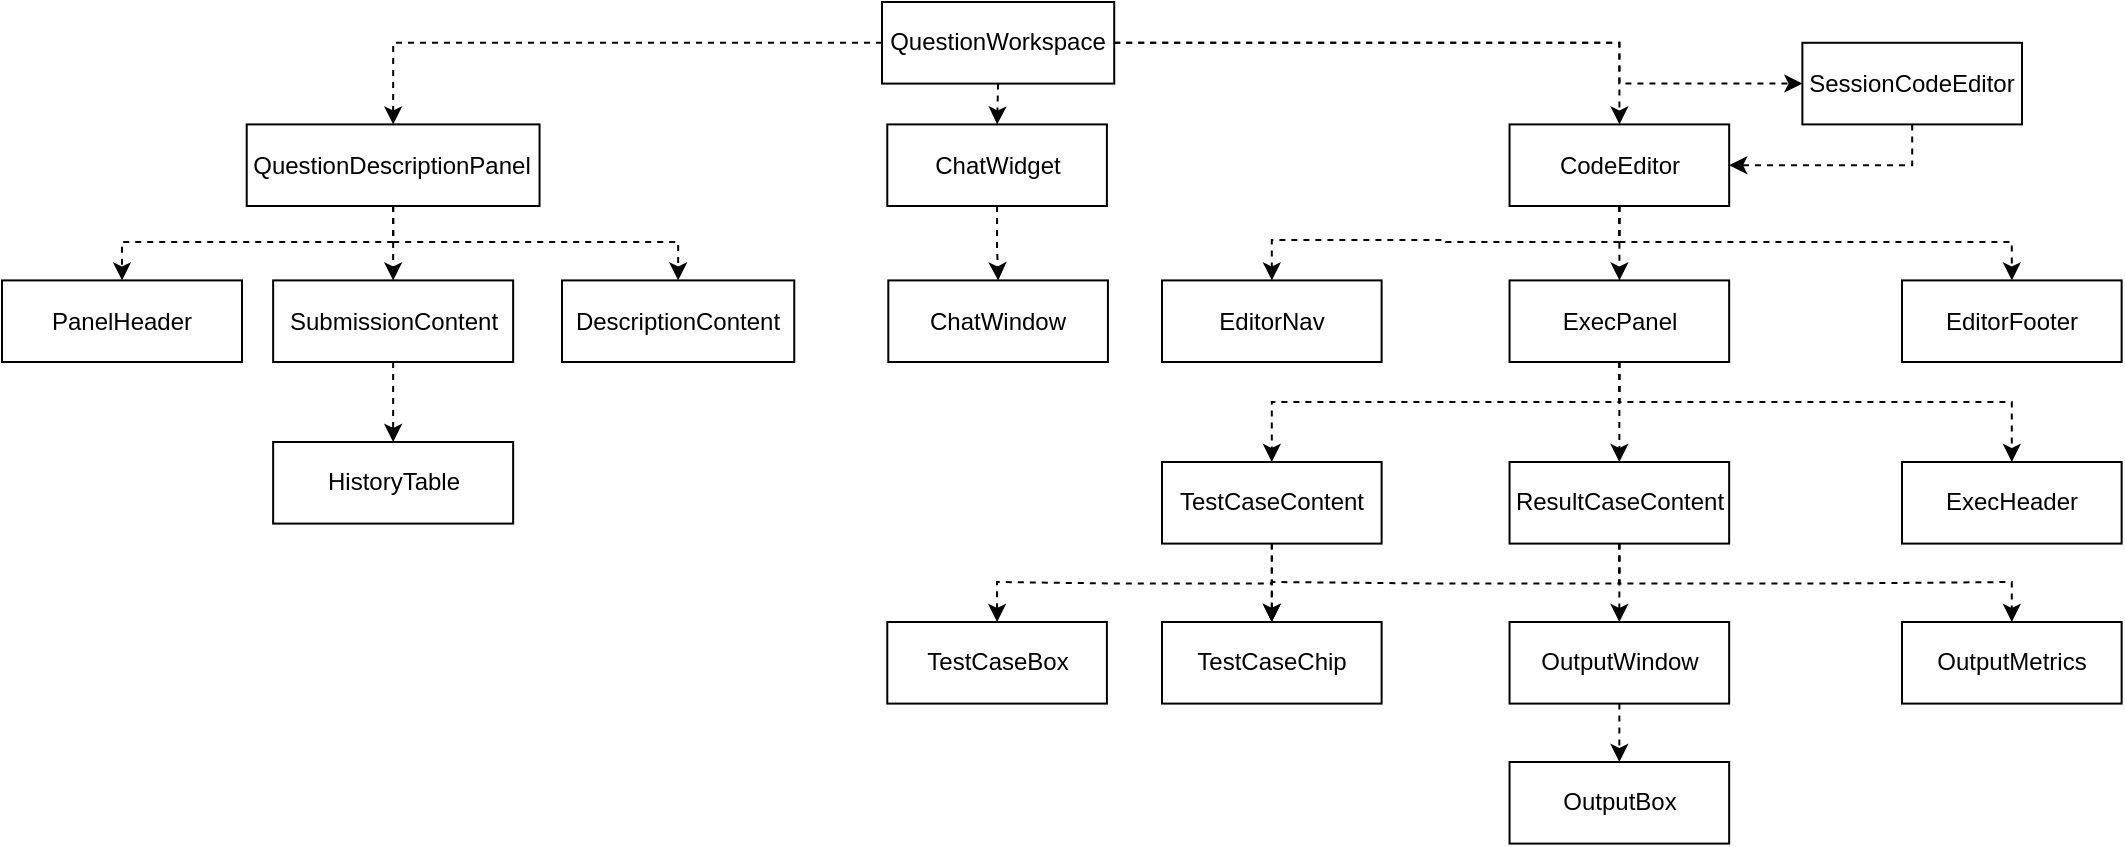 <mxfile version="22.1.1" type="device">
  <diagram id="C5RBs43oDa-KdzZeNtuy" name="Page-1">
    <mxGraphModel dx="1195" dy="632" grid="1" gridSize="10" guides="1" tooltips="1" connect="1" arrows="1" fold="1" page="1" pageScale="1" pageWidth="1169" pageHeight="827" math="0" shadow="0">
      <root>
        <mxCell id="WIyWlLk6GJQsqaUBKTNV-0" />
        <mxCell id="WIyWlLk6GJQsqaUBKTNV-1" parent="WIyWlLk6GJQsqaUBKTNV-0" />
        <mxCell id="979sxYHgOyVCNlJxATBu-0" value="QuestionWorkspace" style="rounded=0;whiteSpace=wrap;html=1;" parent="WIyWlLk6GJQsqaUBKTNV-1" vertex="1">
          <mxGeometry x="520" y="30" width="116.11" height="40.8" as="geometry" />
        </mxCell>
        <mxCell id="F5AYVyZlXqpGjB5M085l-21" style="edgeStyle=orthogonalEdgeStyle;rounded=0;orthogonalLoop=1;jettySize=auto;html=1;exitX=0.5;exitY=1;exitDx=0;exitDy=0;entryX=0.5;entryY=0;entryDx=0;entryDy=0;dashed=1;" edge="1" parent="WIyWlLk6GJQsqaUBKTNV-1" source="979sxYHgOyVCNlJxATBu-1" target="F5AYVyZlXqpGjB5M085l-19">
          <mxGeometry relative="1" as="geometry">
            <Array as="points">
              <mxPoint x="889" y="150" />
              <mxPoint x="1085" y="150" />
            </Array>
          </mxGeometry>
        </mxCell>
        <mxCell id="F5AYVyZlXqpGjB5M085l-22" value="" style="edgeStyle=orthogonalEdgeStyle;rounded=0;orthogonalLoop=1;jettySize=auto;html=1;dashed=1;" edge="1" parent="WIyWlLk6GJQsqaUBKTNV-1" source="979sxYHgOyVCNlJxATBu-1" target="F5AYVyZlXqpGjB5M085l-20">
          <mxGeometry relative="1" as="geometry" />
        </mxCell>
        <mxCell id="F5AYVyZlXqpGjB5M085l-23" style="edgeStyle=orthogonalEdgeStyle;rounded=0;orthogonalLoop=1;jettySize=auto;html=1;exitX=0.5;exitY=1;exitDx=0;exitDy=0;entryX=0.5;entryY=0;entryDx=0;entryDy=0;dashed=1;" edge="1" parent="WIyWlLk6GJQsqaUBKTNV-1" source="979sxYHgOyVCNlJxATBu-1" target="F5AYVyZlXqpGjB5M085l-18">
          <mxGeometry relative="1" as="geometry">
            <Array as="points">
              <mxPoint x="889" y="150" />
              <mxPoint x="802" y="150" />
              <mxPoint x="715" y="149" />
            </Array>
          </mxGeometry>
        </mxCell>
        <mxCell id="979sxYHgOyVCNlJxATBu-1" value="CodeEditor" style="rounded=0;whiteSpace=wrap;html=1;" parent="WIyWlLk6GJQsqaUBKTNV-1" vertex="1">
          <mxGeometry x="833.774" y="91.2" width="109.811" height="40.8" as="geometry" />
        </mxCell>
        <mxCell id="979sxYHgOyVCNlJxATBu-2" style="edgeStyle=orthogonalEdgeStyle;rounded=0;orthogonalLoop=1;jettySize=auto;html=1;exitX=1;exitY=0.5;exitDx=0;exitDy=0;dashed=1;" parent="WIyWlLk6GJQsqaUBKTNV-1" source="979sxYHgOyVCNlJxATBu-0" target="979sxYHgOyVCNlJxATBu-1" edge="1">
          <mxGeometry relative="1" as="geometry" />
        </mxCell>
        <mxCell id="979sxYHgOyVCNlJxATBu-4" value="ChatWidget" style="rounded=0;whiteSpace=wrap;html=1;" parent="WIyWlLk6GJQsqaUBKTNV-1" vertex="1">
          <mxGeometry x="522.642" y="91.2" width="109.811" height="40.8" as="geometry" />
        </mxCell>
        <mxCell id="979sxYHgOyVCNlJxATBu-8" style="edgeStyle=orthogonalEdgeStyle;rounded=0;orthogonalLoop=1;jettySize=auto;html=1;exitX=0.5;exitY=1;exitDx=0;exitDy=0;entryX=0.5;entryY=0;entryDx=0;entryDy=0;dashed=1;" parent="WIyWlLk6GJQsqaUBKTNV-1" source="979sxYHgOyVCNlJxATBu-0" target="979sxYHgOyVCNlJxATBu-4" edge="1">
          <mxGeometry relative="1" as="geometry" />
        </mxCell>
        <mxCell id="F5AYVyZlXqpGjB5M085l-12" style="edgeStyle=orthogonalEdgeStyle;rounded=0;orthogonalLoop=1;jettySize=auto;html=1;exitX=0.5;exitY=1;exitDx=0;exitDy=0;entryX=0.5;entryY=0;entryDx=0;entryDy=0;dashed=1;" edge="1" parent="WIyWlLk6GJQsqaUBKTNV-1" source="979sxYHgOyVCNlJxATBu-9" target="F5AYVyZlXqpGjB5M085l-8">
          <mxGeometry relative="1" as="geometry" />
        </mxCell>
        <mxCell id="F5AYVyZlXqpGjB5M085l-13" style="edgeStyle=orthogonalEdgeStyle;rounded=0;orthogonalLoop=1;jettySize=auto;html=1;exitX=0.5;exitY=1;exitDx=0;exitDy=0;entryX=0.5;entryY=0;entryDx=0;entryDy=0;dashed=1;" edge="1" parent="WIyWlLk6GJQsqaUBKTNV-1" source="979sxYHgOyVCNlJxATBu-9" target="F5AYVyZlXqpGjB5M085l-10">
          <mxGeometry relative="1" as="geometry">
            <Array as="points">
              <mxPoint x="276" y="150" />
              <mxPoint x="140" y="150" />
            </Array>
          </mxGeometry>
        </mxCell>
        <mxCell id="F5AYVyZlXqpGjB5M085l-14" style="edgeStyle=orthogonalEdgeStyle;rounded=0;orthogonalLoop=1;jettySize=auto;html=1;exitX=0.5;exitY=1;exitDx=0;exitDy=0;entryX=0.5;entryY=0;entryDx=0;entryDy=0;dashed=1;" edge="1" parent="WIyWlLk6GJQsqaUBKTNV-1" source="979sxYHgOyVCNlJxATBu-9" target="F5AYVyZlXqpGjB5M085l-7">
          <mxGeometry relative="1" as="geometry">
            <Array as="points">
              <mxPoint x="276" y="150" />
              <mxPoint x="418" y="150" />
            </Array>
          </mxGeometry>
        </mxCell>
        <mxCell id="979sxYHgOyVCNlJxATBu-9" value="QuestionDescriptionPanel" style="rounded=0;whiteSpace=wrap;html=1;" parent="WIyWlLk6GJQsqaUBKTNV-1" vertex="1">
          <mxGeometry x="202.358" y="91.2" width="146.415" height="40.8" as="geometry" />
        </mxCell>
        <mxCell id="979sxYHgOyVCNlJxATBu-10" style="edgeStyle=orthogonalEdgeStyle;rounded=0;orthogonalLoop=1;jettySize=auto;html=1;exitX=0;exitY=0.5;exitDx=0;exitDy=0;entryX=0.5;entryY=0;entryDx=0;entryDy=0;dashed=1;" parent="WIyWlLk6GJQsqaUBKTNV-1" source="979sxYHgOyVCNlJxATBu-0" target="979sxYHgOyVCNlJxATBu-9" edge="1">
          <mxGeometry relative="1" as="geometry" />
        </mxCell>
        <mxCell id="F5AYVyZlXqpGjB5M085l-0" value="ChatWindow" style="rounded=0;whiteSpace=wrap;html=1;" vertex="1" parent="WIyWlLk6GJQsqaUBKTNV-1">
          <mxGeometry x="523.152" y="169.2" width="109.811" height="40.8" as="geometry" />
        </mxCell>
        <mxCell id="F5AYVyZlXqpGjB5M085l-1" style="edgeStyle=orthogonalEdgeStyle;rounded=0;orthogonalLoop=1;jettySize=auto;html=1;exitX=0.5;exitY=1;exitDx=0;exitDy=0;dashed=1;" edge="1" parent="WIyWlLk6GJQsqaUBKTNV-1" source="979sxYHgOyVCNlJxATBu-4" target="F5AYVyZlXqpGjB5M085l-0">
          <mxGeometry relative="1" as="geometry" />
        </mxCell>
        <mxCell id="F5AYVyZlXqpGjB5M085l-6" style="edgeStyle=orthogonalEdgeStyle;rounded=0;orthogonalLoop=1;jettySize=auto;html=1;exitX=0.5;exitY=1;exitDx=0;exitDy=0;entryX=1;entryY=0.5;entryDx=0;entryDy=0;dashed=1;" edge="1" parent="WIyWlLk6GJQsqaUBKTNV-1" source="F5AYVyZlXqpGjB5M085l-4" target="979sxYHgOyVCNlJxATBu-1">
          <mxGeometry relative="1" as="geometry" />
        </mxCell>
        <mxCell id="F5AYVyZlXqpGjB5M085l-4" value="SessionCodeEditor" style="rounded=0;whiteSpace=wrap;html=1;" vertex="1" parent="WIyWlLk6GJQsqaUBKTNV-1">
          <mxGeometry x="980.189" y="50.4" width="109.811" height="40.8" as="geometry" />
        </mxCell>
        <mxCell id="F5AYVyZlXqpGjB5M085l-5" style="edgeStyle=orthogonalEdgeStyle;rounded=0;orthogonalLoop=1;jettySize=auto;html=1;exitX=1;exitY=0.5;exitDx=0;exitDy=0;entryX=0;entryY=0.5;entryDx=0;entryDy=0;dashed=1;" edge="1" parent="WIyWlLk6GJQsqaUBKTNV-1" source="979sxYHgOyVCNlJxATBu-0" target="F5AYVyZlXqpGjB5M085l-4">
          <mxGeometry relative="1" as="geometry">
            <Array as="points">
              <mxPoint x="888.679" y="50.4" />
              <mxPoint x="888.679" y="70.8" />
            </Array>
          </mxGeometry>
        </mxCell>
        <mxCell id="F5AYVyZlXqpGjB5M085l-7" value="DescriptionContent" style="rounded=0;whiteSpace=wrap;html=1;" vertex="1" parent="WIyWlLk6GJQsqaUBKTNV-1">
          <mxGeometry x="360" y="169.2" width="116.13" height="40.8" as="geometry" />
        </mxCell>
        <mxCell id="F5AYVyZlXqpGjB5M085l-17" value="" style="edgeStyle=orthogonalEdgeStyle;rounded=0;orthogonalLoop=1;jettySize=auto;html=1;dashed=1;" edge="1" parent="WIyWlLk6GJQsqaUBKTNV-1" source="F5AYVyZlXqpGjB5M085l-8" target="F5AYVyZlXqpGjB5M085l-15">
          <mxGeometry relative="1" as="geometry" />
        </mxCell>
        <mxCell id="F5AYVyZlXqpGjB5M085l-8" value="SubmissionContent" style="rounded=0;whiteSpace=wrap;html=1;" vertex="1" parent="WIyWlLk6GJQsqaUBKTNV-1">
          <mxGeometry x="215.57" y="169.2" width="120" height="40.8" as="geometry" />
        </mxCell>
        <mxCell id="F5AYVyZlXqpGjB5M085l-10" value="PanelHeader" style="rounded=0;whiteSpace=wrap;html=1;" vertex="1" parent="WIyWlLk6GJQsqaUBKTNV-1">
          <mxGeometry x="80" y="169.2" width="120" height="40.8" as="geometry" />
        </mxCell>
        <mxCell id="F5AYVyZlXqpGjB5M085l-15" value="HistoryTable" style="rounded=0;whiteSpace=wrap;html=1;" vertex="1" parent="WIyWlLk6GJQsqaUBKTNV-1">
          <mxGeometry x="215.57" y="250" width="120" height="40.8" as="geometry" />
        </mxCell>
        <mxCell id="F5AYVyZlXqpGjB5M085l-18" value="EditorNav" style="rounded=0;whiteSpace=wrap;html=1;" vertex="1" parent="WIyWlLk6GJQsqaUBKTNV-1">
          <mxGeometry x="660.002" y="169.2" width="109.811" height="40.8" as="geometry" />
        </mxCell>
        <mxCell id="F5AYVyZlXqpGjB5M085l-19" value="EditorFooter" style="rounded=0;whiteSpace=wrap;html=1;" vertex="1" parent="WIyWlLk6GJQsqaUBKTNV-1">
          <mxGeometry x="1030.002" y="169.2" width="109.811" height="40.8" as="geometry" />
        </mxCell>
        <mxCell id="F5AYVyZlXqpGjB5M085l-27" style="edgeStyle=orthogonalEdgeStyle;rounded=0;orthogonalLoop=1;jettySize=auto;html=1;exitX=0.5;exitY=1;exitDx=0;exitDy=0;entryX=0.5;entryY=0;entryDx=0;entryDy=0;dashed=1;" edge="1" parent="WIyWlLk6GJQsqaUBKTNV-1" source="F5AYVyZlXqpGjB5M085l-20" target="F5AYVyZlXqpGjB5M085l-26">
          <mxGeometry relative="1" as="geometry">
            <Array as="points">
              <mxPoint x="889" y="230" />
              <mxPoint x="1085" y="230" />
            </Array>
          </mxGeometry>
        </mxCell>
        <mxCell id="F5AYVyZlXqpGjB5M085l-28" style="edgeStyle=orthogonalEdgeStyle;rounded=0;orthogonalLoop=1;jettySize=auto;html=1;exitX=0.5;exitY=1;exitDx=0;exitDy=0;entryX=0.5;entryY=0;entryDx=0;entryDy=0;dashed=1;" edge="1" parent="WIyWlLk6GJQsqaUBKTNV-1" source="F5AYVyZlXqpGjB5M085l-20" target="F5AYVyZlXqpGjB5M085l-25">
          <mxGeometry relative="1" as="geometry" />
        </mxCell>
        <mxCell id="F5AYVyZlXqpGjB5M085l-29" style="edgeStyle=orthogonalEdgeStyle;rounded=0;orthogonalLoop=1;jettySize=auto;html=1;exitX=0.5;exitY=1;exitDx=0;exitDy=0;entryX=0.5;entryY=0;entryDx=0;entryDy=0;dashed=1;" edge="1" parent="WIyWlLk6GJQsqaUBKTNV-1" source="F5AYVyZlXqpGjB5M085l-20" target="F5AYVyZlXqpGjB5M085l-24">
          <mxGeometry relative="1" as="geometry">
            <Array as="points">
              <mxPoint x="889" y="230" />
              <mxPoint x="715" y="230" />
            </Array>
          </mxGeometry>
        </mxCell>
        <mxCell id="F5AYVyZlXqpGjB5M085l-20" value="ExecPanel" style="rounded=0;whiteSpace=wrap;html=1;" vertex="1" parent="WIyWlLk6GJQsqaUBKTNV-1">
          <mxGeometry x="833.772" y="169.2" width="109.811" height="40.8" as="geometry" />
        </mxCell>
        <mxCell id="F5AYVyZlXqpGjB5M085l-34" style="edgeStyle=orthogonalEdgeStyle;rounded=0;orthogonalLoop=1;jettySize=auto;html=1;exitX=0.5;exitY=1;exitDx=0;exitDy=0;entryX=0.5;entryY=0;entryDx=0;entryDy=0;dashed=1;" edge="1" parent="WIyWlLk6GJQsqaUBKTNV-1" source="F5AYVyZlXqpGjB5M085l-24" target="F5AYVyZlXqpGjB5M085l-30">
          <mxGeometry relative="1" as="geometry" />
        </mxCell>
        <mxCell id="F5AYVyZlXqpGjB5M085l-35" style="edgeStyle=orthogonalEdgeStyle;rounded=0;orthogonalLoop=1;jettySize=auto;html=1;exitX=0.5;exitY=1;exitDx=0;exitDy=0;entryX=0.5;entryY=0;entryDx=0;entryDy=0;dashed=1;" edge="1" parent="WIyWlLk6GJQsqaUBKTNV-1" source="F5AYVyZlXqpGjB5M085l-24" target="F5AYVyZlXqpGjB5M085l-31">
          <mxGeometry relative="1" as="geometry" />
        </mxCell>
        <mxCell id="F5AYVyZlXqpGjB5M085l-24" value="TestCaseContent" style="rounded=0;whiteSpace=wrap;html=1;" vertex="1" parent="WIyWlLk6GJQsqaUBKTNV-1">
          <mxGeometry x="660.002" y="260" width="109.811" height="40.8" as="geometry" />
        </mxCell>
        <mxCell id="F5AYVyZlXqpGjB5M085l-36" style="edgeStyle=orthogonalEdgeStyle;rounded=0;orthogonalLoop=1;jettySize=auto;html=1;exitX=0.5;exitY=1;exitDx=0;exitDy=0;entryX=0.5;entryY=0;entryDx=0;entryDy=0;dashed=1;" edge="1" parent="WIyWlLk6GJQsqaUBKTNV-1" source="F5AYVyZlXqpGjB5M085l-25" target="F5AYVyZlXqpGjB5M085l-31">
          <mxGeometry relative="1" as="geometry" />
        </mxCell>
        <mxCell id="F5AYVyZlXqpGjB5M085l-37" style="edgeStyle=orthogonalEdgeStyle;rounded=0;orthogonalLoop=1;jettySize=auto;html=1;exitX=0.5;exitY=1;exitDx=0;exitDy=0;entryX=0.5;entryY=0;entryDx=0;entryDy=0;dashed=1;" edge="1" parent="WIyWlLk6GJQsqaUBKTNV-1" source="F5AYVyZlXqpGjB5M085l-25" target="F5AYVyZlXqpGjB5M085l-32">
          <mxGeometry relative="1" as="geometry" />
        </mxCell>
        <mxCell id="F5AYVyZlXqpGjB5M085l-38" style="edgeStyle=orthogonalEdgeStyle;rounded=0;orthogonalLoop=1;jettySize=auto;html=1;exitX=0.5;exitY=1;exitDx=0;exitDy=0;entryX=0.5;entryY=0;entryDx=0;entryDy=0;dashed=1;" edge="1" parent="WIyWlLk6GJQsqaUBKTNV-1" source="F5AYVyZlXqpGjB5M085l-25" target="F5AYVyZlXqpGjB5M085l-33">
          <mxGeometry relative="1" as="geometry" />
        </mxCell>
        <mxCell id="F5AYVyZlXqpGjB5M085l-25" value="ResultCaseContent" style="rounded=0;whiteSpace=wrap;html=1;" vertex="1" parent="WIyWlLk6GJQsqaUBKTNV-1">
          <mxGeometry x="833.772" y="260" width="109.811" height="40.8" as="geometry" />
        </mxCell>
        <mxCell id="F5AYVyZlXqpGjB5M085l-26" value="ExecHeader" style="rounded=0;whiteSpace=wrap;html=1;" vertex="1" parent="WIyWlLk6GJQsqaUBKTNV-1">
          <mxGeometry x="1030.002" y="260" width="109.811" height="40.8" as="geometry" />
        </mxCell>
        <mxCell id="F5AYVyZlXqpGjB5M085l-30" value="TestCaseBox" style="rounded=0;whiteSpace=wrap;html=1;" vertex="1" parent="WIyWlLk6GJQsqaUBKTNV-1">
          <mxGeometry x="522.642" y="340" width="109.811" height="40.8" as="geometry" />
        </mxCell>
        <mxCell id="F5AYVyZlXqpGjB5M085l-31" value="TestCaseChip" style="rounded=0;whiteSpace=wrap;html=1;" vertex="1" parent="WIyWlLk6GJQsqaUBKTNV-1">
          <mxGeometry x="660.002" y="340" width="109.811" height="40.8" as="geometry" />
        </mxCell>
        <mxCell id="F5AYVyZlXqpGjB5M085l-40" style="edgeStyle=orthogonalEdgeStyle;rounded=0;orthogonalLoop=1;jettySize=auto;html=1;exitX=0.5;exitY=1;exitDx=0;exitDy=0;entryX=0.5;entryY=0;entryDx=0;entryDy=0;dashed=1;" edge="1" parent="WIyWlLk6GJQsqaUBKTNV-1" source="F5AYVyZlXqpGjB5M085l-32" target="F5AYVyZlXqpGjB5M085l-39">
          <mxGeometry relative="1" as="geometry" />
        </mxCell>
        <mxCell id="F5AYVyZlXqpGjB5M085l-32" value="OutputWindow" style="rounded=0;whiteSpace=wrap;html=1;" vertex="1" parent="WIyWlLk6GJQsqaUBKTNV-1">
          <mxGeometry x="833.772" y="340" width="109.811" height="40.8" as="geometry" />
        </mxCell>
        <mxCell id="F5AYVyZlXqpGjB5M085l-33" value="OutputMetrics" style="rounded=0;whiteSpace=wrap;html=1;" vertex="1" parent="WIyWlLk6GJQsqaUBKTNV-1">
          <mxGeometry x="1030.002" y="340" width="109.811" height="40.8" as="geometry" />
        </mxCell>
        <mxCell id="F5AYVyZlXqpGjB5M085l-39" value="OutputBox" style="rounded=0;whiteSpace=wrap;html=1;" vertex="1" parent="WIyWlLk6GJQsqaUBKTNV-1">
          <mxGeometry x="833.772" y="410" width="109.811" height="40.8" as="geometry" />
        </mxCell>
      </root>
    </mxGraphModel>
  </diagram>
</mxfile>
